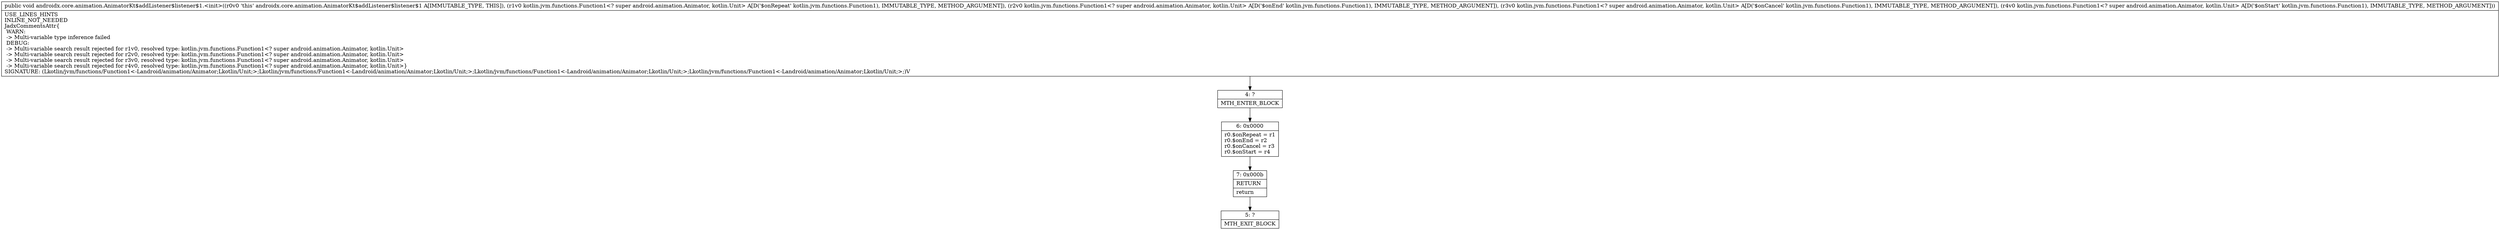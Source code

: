 digraph "CFG forandroidx.core.animation.AnimatorKt$addListener$listener$1.\<init\>(Lkotlin\/jvm\/functions\/Function1;Lkotlin\/jvm\/functions\/Function1;Lkotlin\/jvm\/functions\/Function1;Lkotlin\/jvm\/functions\/Function1;)V" {
Node_4 [shape=record,label="{4\:\ ?|MTH_ENTER_BLOCK\l}"];
Node_6 [shape=record,label="{6\:\ 0x0000|r0.$onRepeat = r1\lr0.$onEnd = r2\lr0.$onCancel = r3\lr0.$onStart = r4\l}"];
Node_7 [shape=record,label="{7\:\ 0x000b|RETURN\l|return\l}"];
Node_5 [shape=record,label="{5\:\ ?|MTH_EXIT_BLOCK\l}"];
MethodNode[shape=record,label="{public void androidx.core.animation.AnimatorKt$addListener$listener$1.\<init\>((r0v0 'this' androidx.core.animation.AnimatorKt$addListener$listener$1 A[IMMUTABLE_TYPE, THIS]), (r1v0 kotlin.jvm.functions.Function1\<? super android.animation.Animator, kotlin.Unit\> A[D('$onRepeat' kotlin.jvm.functions.Function1), IMMUTABLE_TYPE, METHOD_ARGUMENT]), (r2v0 kotlin.jvm.functions.Function1\<? super android.animation.Animator, kotlin.Unit\> A[D('$onEnd' kotlin.jvm.functions.Function1), IMMUTABLE_TYPE, METHOD_ARGUMENT]), (r3v0 kotlin.jvm.functions.Function1\<? super android.animation.Animator, kotlin.Unit\> A[D('$onCancel' kotlin.jvm.functions.Function1), IMMUTABLE_TYPE, METHOD_ARGUMENT]), (r4v0 kotlin.jvm.functions.Function1\<? super android.animation.Animator, kotlin.Unit\> A[D('$onStart' kotlin.jvm.functions.Function1), IMMUTABLE_TYPE, METHOD_ARGUMENT]))  | USE_LINES_HINTS\lINLINE_NOT_NEEDED\lJadxCommentsAttr\{\l WARN: \l \-\> Multi\-variable type inference failed\l DEBUG: \l \-\> Multi\-variable search result rejected for r1v0, resolved type: kotlin.jvm.functions.Function1\<? super android.animation.Animator, kotlin.Unit\>\l \-\> Multi\-variable search result rejected for r2v0, resolved type: kotlin.jvm.functions.Function1\<? super android.animation.Animator, kotlin.Unit\>\l \-\> Multi\-variable search result rejected for r3v0, resolved type: kotlin.jvm.functions.Function1\<? super android.animation.Animator, kotlin.Unit\>\l \-\> Multi\-variable search result rejected for r4v0, resolved type: kotlin.jvm.functions.Function1\<? super android.animation.Animator, kotlin.Unit\>\}\lSIGNATURE: (Lkotlin\/jvm\/functions\/Function1\<\-Landroid\/animation\/Animator;Lkotlin\/Unit;\>;Lkotlin\/jvm\/functions\/Function1\<\-Landroid\/animation\/Animator;Lkotlin\/Unit;\>;Lkotlin\/jvm\/functions\/Function1\<\-Landroid\/animation\/Animator;Lkotlin\/Unit;\>;Lkotlin\/jvm\/functions\/Function1\<\-Landroid\/animation\/Animator;Lkotlin\/Unit;\>;)V\l}"];
MethodNode -> Node_4;Node_4 -> Node_6;
Node_6 -> Node_7;
Node_7 -> Node_5;
}

